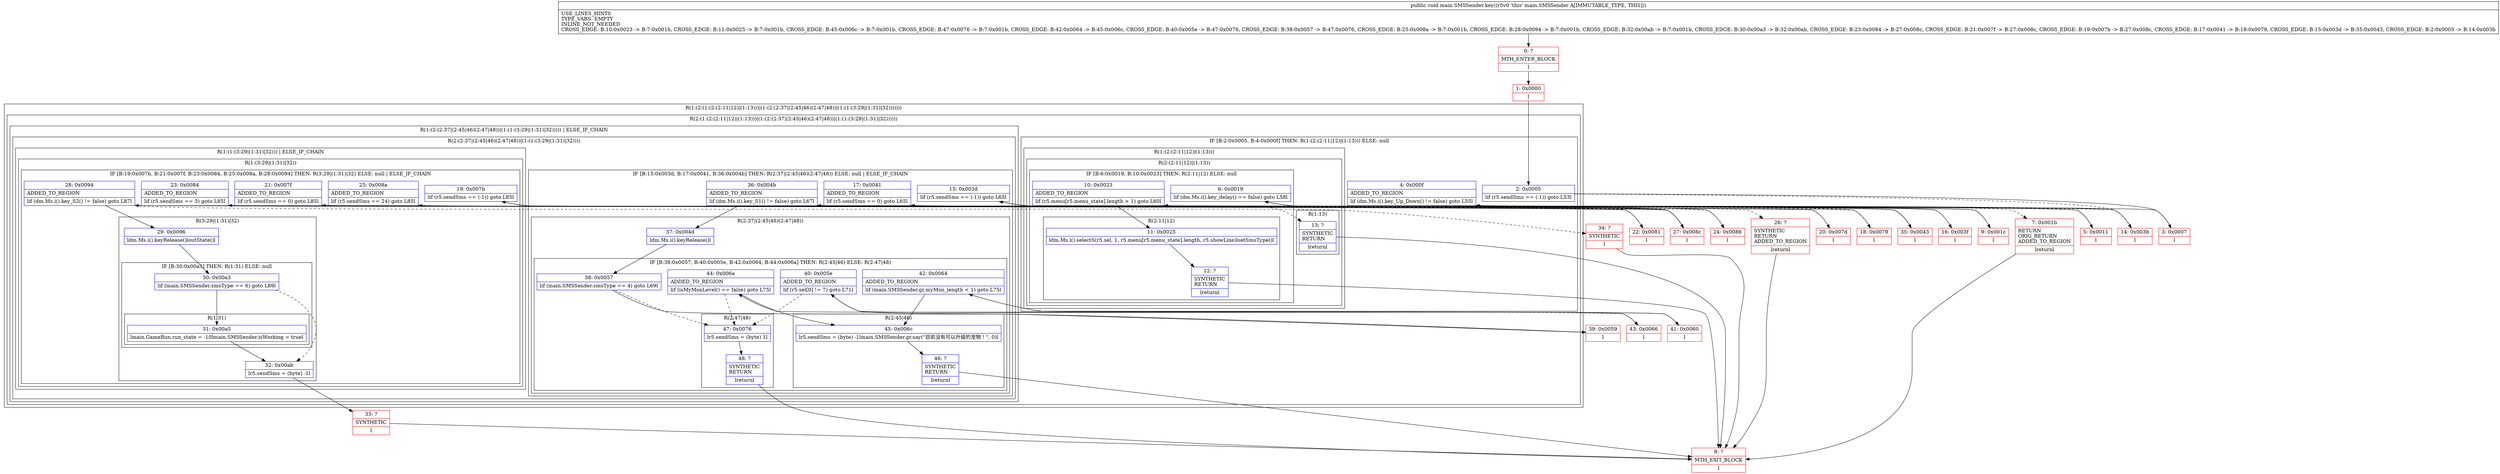 digraph "CFG formain.SMSSender.key()V" {
subgraph cluster_Region_1446340370 {
label = "R(1:(2:(1:(2:(2:11|12)|(1:13)))|(1:(2:(2:37|(2:45|46)(2:47|48))|(1:(1:(3:29|(1:31)|32)))))))";
node [shape=record,color=blue];
subgraph cluster_Region_1701752127 {
label = "R(2:(1:(2:(2:11|12)|(1:13)))|(1:(2:(2:37|(2:45|46)(2:47|48))|(1:(1:(3:29|(1:31)|32))))))";
node [shape=record,color=blue];
subgraph cluster_IfRegion_1532708506 {
label = "IF [B:2:0x0005, B:4:0x000f] THEN: R(1:(2:(2:11|12)|(1:13))) ELSE: null";
node [shape=record,color=blue];
Node_2 [shape=record,label="{2\:\ 0x0005|lif (r5.sendSms == (\-1)) goto L53l}"];
Node_4 [shape=record,label="{4\:\ 0x000f|ADDED_TO_REGION\l|lif (dm.Ms.i().key_Up_Down() != false) goto L55l}"];
subgraph cluster_Region_69243133 {
label = "R(1:(2:(2:11|12)|(1:13)))";
node [shape=record,color=blue];
subgraph cluster_Region_2035313308 {
label = "R(2:(2:11|12)|(1:13))";
node [shape=record,color=blue];
subgraph cluster_IfRegion_1774663644 {
label = "IF [B:6:0x0019, B:10:0x0023] THEN: R(2:11|12) ELSE: null";
node [shape=record,color=blue];
Node_6 [shape=record,label="{6\:\ 0x0019|lif (dm.Ms.i().key_delay() == false) goto L58l}"];
Node_10 [shape=record,label="{10\:\ 0x0023|ADDED_TO_REGION\l|lif (r5.menu[r5.menu_state].length \> 1) goto L60l}"];
subgraph cluster_Region_1755960296 {
label = "R(2:11|12)";
node [shape=record,color=blue];
Node_11 [shape=record,label="{11\:\ 0x0025|ldm.Ms.i().selectS(r5.sel, 1, r5.menu[r5.menu_state].length, r5.showLine)lsetSmsType()l}"];
Node_12 [shape=record,label="{12\:\ ?|SYNTHETIC\lRETURN\l|lreturnl}"];
}
}
subgraph cluster_Region_1745752440 {
label = "R(1:13)";
node [shape=record,color=blue];
Node_13 [shape=record,label="{13\:\ ?|SYNTHETIC\lRETURN\l|lreturnl}"];
}
}
}
}
subgraph cluster_Region_317751919 {
label = "R(1:(2:(2:37|(2:45|46)(2:47|48))|(1:(1:(3:29|(1:31)|32))))) | ELSE_IF_CHAIN\l";
node [shape=record,color=blue];
subgraph cluster_Region_1113140794 {
label = "R(2:(2:37|(2:45|46)(2:47|48))|(1:(1:(3:29|(1:31)|32))))";
node [shape=record,color=blue];
subgraph cluster_IfRegion_1690931978 {
label = "IF [B:15:0x003d, B:17:0x0041, B:36:0x004b] THEN: R(2:37|(2:45|46)(2:47|48)) ELSE: null | ELSE_IF_CHAIN\l";
node [shape=record,color=blue];
Node_15 [shape=record,label="{15\:\ 0x003d|lif (r5.sendSms == (\-1)) goto L65l}"];
Node_17 [shape=record,label="{17\:\ 0x0041|ADDED_TO_REGION\l|lif (r5.sendSms == 0) goto L65l}"];
Node_36 [shape=record,label="{36\:\ 0x004b|ADDED_TO_REGION\l|lif (dm.Ms.i().key_S1() != false) goto L67l}"];
subgraph cluster_Region_2094320442 {
label = "R(2:37|(2:45|46)(2:47|48))";
node [shape=record,color=blue];
Node_37 [shape=record,label="{37\:\ 0x004d|ldm.Ms.i().keyRelease()l}"];
subgraph cluster_IfRegion_1788988725 {
label = "IF [B:38:0x0057, B:40:0x005e, B:42:0x0064, B:44:0x006a] THEN: R(2:45|46) ELSE: R(2:47|48)";
node [shape=record,color=blue];
Node_38 [shape=record,label="{38\:\ 0x0057|lif (main.SMSSender.smsType == 4) goto L69l}"];
Node_40 [shape=record,label="{40\:\ 0x005e|ADDED_TO_REGION\l|lif (r5.sel[0] != 7) goto L71l}"];
Node_42 [shape=record,label="{42\:\ 0x0064|ADDED_TO_REGION\l|lif (main.SMSSender.gr.myMon_length \< 1) goto L75l}"];
Node_44 [shape=record,label="{44\:\ 0x006a|ADDED_TO_REGION\l|lif (isMyMonLevel() == false) goto L75l}"];
subgraph cluster_Region_1635915429 {
label = "R(2:45|46)";
node [shape=record,color=blue];
Node_45 [shape=record,label="{45\:\ 0x006c|lr5.sendSms = (byte) \-1lmain.SMSSender.gr.say(\"目前没有可以升级的宠物！\", 0)l}"];
Node_46 [shape=record,label="{46\:\ ?|SYNTHETIC\lRETURN\l|lreturnl}"];
}
subgraph cluster_Region_1241221212 {
label = "R(2:47|48)";
node [shape=record,color=blue];
Node_47 [shape=record,label="{47\:\ 0x0076|lr5.sendSms = (byte) 1l}"];
Node_48 [shape=record,label="{48\:\ ?|SYNTHETIC\lRETURN\l|lreturnl}"];
}
}
}
}
subgraph cluster_Region_321656642 {
label = "R(1:(1:(3:29|(1:31)|32))) | ELSE_IF_CHAIN\l";
node [shape=record,color=blue];
subgraph cluster_Region_2004924535 {
label = "R(1:(3:29|(1:31)|32))";
node [shape=record,color=blue];
subgraph cluster_IfRegion_113688348 {
label = "IF [B:19:0x007b, B:21:0x007f, B:23:0x0084, B:25:0x008a, B:28:0x0094] THEN: R(3:29|(1:31)|32) ELSE: null | ELSE_IF_CHAIN\l";
node [shape=record,color=blue];
Node_19 [shape=record,label="{19\:\ 0x007b|lif (r5.sendSms == (\-1)) goto L85l}"];
Node_21 [shape=record,label="{21\:\ 0x007f|ADDED_TO_REGION\l|lif (r5.sendSms == 0) goto L85l}"];
Node_23 [shape=record,label="{23\:\ 0x0084|ADDED_TO_REGION\l|lif (r5.sendSms == 3) goto L85l}"];
Node_25 [shape=record,label="{25\:\ 0x008a|ADDED_TO_REGION\l|lif (r5.sendSms == 24) goto L85l}"];
Node_28 [shape=record,label="{28\:\ 0x0094|ADDED_TO_REGION\l|lif (dm.Ms.i().key_S2() != false) goto L87l}"];
subgraph cluster_Region_334130928 {
label = "R(3:29|(1:31)|32)";
node [shape=record,color=blue];
Node_29 [shape=record,label="{29\:\ 0x0096|ldm.Ms.i().keyRelease()loutState()l}"];
subgraph cluster_IfRegion_1611656648 {
label = "IF [B:30:0x00a3] THEN: R(1:31) ELSE: null";
node [shape=record,color=blue];
Node_30 [shape=record,label="{30\:\ 0x00a3|lif (main.SMSSender.smsType == 6) goto L89l}"];
subgraph cluster_Region_306098878 {
label = "R(1:31)";
node [shape=record,color=blue];
Node_31 [shape=record,label="{31\:\ 0x00a5|lmain.GameRun.run_state = \-10lmain.SMSSender.isWorking = truel}"];
}
}
Node_32 [shape=record,label="{32\:\ 0x00ab|lr5.sendSms = (byte) \-1l}"];
}
}
}
}
}
}
}
}
Node_0 [shape=record,color=red,label="{0\:\ ?|MTH_ENTER_BLOCK\l|l}"];
Node_1 [shape=record,color=red,label="{1\:\ 0x0000|l}"];
Node_3 [shape=record,color=red,label="{3\:\ 0x0007|l}"];
Node_5 [shape=record,color=red,label="{5\:\ 0x0011|l}"];
Node_7 [shape=record,color=red,label="{7\:\ 0x001b|RETURN\lORIG_RETURN\lADDED_TO_REGION\l|lreturnl}"];
Node_8 [shape=record,color=red,label="{8\:\ ?|MTH_EXIT_BLOCK\l|l}"];
Node_9 [shape=record,color=red,label="{9\:\ 0x001c|l}"];
Node_14 [shape=record,color=red,label="{14\:\ 0x003b|l}"];
Node_16 [shape=record,color=red,label="{16\:\ 0x003f|l}"];
Node_18 [shape=record,color=red,label="{18\:\ 0x0079|l}"];
Node_20 [shape=record,color=red,label="{20\:\ 0x007d|l}"];
Node_22 [shape=record,color=red,label="{22\:\ 0x0081|l}"];
Node_24 [shape=record,color=red,label="{24\:\ 0x0086|l}"];
Node_26 [shape=record,color=red,label="{26\:\ ?|SYNTHETIC\lRETURN\lADDED_TO_REGION\l|lreturnl}"];
Node_27 [shape=record,color=red,label="{27\:\ 0x008c|l}"];
Node_33 [shape=record,color=red,label="{33\:\ ?|SYNTHETIC\l|l}"];
Node_34 [shape=record,color=red,label="{34\:\ ?|SYNTHETIC\l|l}"];
Node_35 [shape=record,color=red,label="{35\:\ 0x0043|l}"];
Node_39 [shape=record,color=red,label="{39\:\ 0x0059|l}"];
Node_41 [shape=record,color=red,label="{41\:\ 0x0060|l}"];
Node_43 [shape=record,color=red,label="{43\:\ 0x0066|l}"];
MethodNode[shape=record,label="{public void main.SMSSender.key((r5v0 'this' main.SMSSender A[IMMUTABLE_TYPE, THIS]))  | USE_LINES_HINTS\lTYPE_VARS: EMPTY\lINLINE_NOT_NEEDED\lCROSS_EDGE: B:10:0x0023 \-\> B:7:0x001b, CROSS_EDGE: B:11:0x0025 \-\> B:7:0x001b, CROSS_EDGE: B:45:0x006c \-\> B:7:0x001b, CROSS_EDGE: B:47:0x0076 \-\> B:7:0x001b, CROSS_EDGE: B:42:0x0064 \-\> B:45:0x006c, CROSS_EDGE: B:40:0x005e \-\> B:47:0x0076, CROSS_EDGE: B:38:0x0057 \-\> B:47:0x0076, CROSS_EDGE: B:25:0x008a \-\> B:7:0x001b, CROSS_EDGE: B:28:0x0094 \-\> B:7:0x001b, CROSS_EDGE: B:32:0x00ab \-\> B:7:0x001b, CROSS_EDGE: B:30:0x00a3 \-\> B:32:0x00ab, CROSS_EDGE: B:23:0x0084 \-\> B:27:0x008c, CROSS_EDGE: B:21:0x007f \-\> B:27:0x008c, CROSS_EDGE: B:19:0x007b \-\> B:27:0x008c, CROSS_EDGE: B:17:0x0041 \-\> B:18:0x0079, CROSS_EDGE: B:15:0x003d \-\> B:35:0x0043, CROSS_EDGE: B:2:0x0005 \-\> B:14:0x003b\l}"];
MethodNode -> Node_0;
Node_2 -> Node_3;
Node_2 -> Node_14[style=dashed];
Node_4 -> Node_5;
Node_4 -> Node_14[style=dashed];
Node_6 -> Node_7[style=dashed];
Node_6 -> Node_9;
Node_10 -> Node_11;
Node_10 -> Node_13[style=dashed];
Node_11 -> Node_12;
Node_12 -> Node_8;
Node_13 -> Node_8;
Node_15 -> Node_16[style=dashed];
Node_15 -> Node_35;
Node_17 -> Node_35;
Node_17 -> Node_18[style=dashed];
Node_36 -> Node_37;
Node_36 -> Node_18[style=dashed];
Node_37 -> Node_38;
Node_38 -> Node_39;
Node_38 -> Node_47[style=dashed];
Node_40 -> Node_41;
Node_40 -> Node_47[style=dashed];
Node_42 -> Node_43[style=dashed];
Node_42 -> Node_45;
Node_44 -> Node_45;
Node_44 -> Node_47[style=dashed];
Node_45 -> Node_46;
Node_46 -> Node_8;
Node_47 -> Node_48;
Node_48 -> Node_8;
Node_19 -> Node_20[style=dashed];
Node_19 -> Node_27;
Node_21 -> Node_22[style=dashed];
Node_21 -> Node_27;
Node_23 -> Node_24[style=dashed];
Node_23 -> Node_27;
Node_25 -> Node_27;
Node_25 -> Node_26[style=dashed];
Node_28 -> Node_29;
Node_28 -> Node_34[style=dashed];
Node_29 -> Node_30;
Node_30 -> Node_31;
Node_30 -> Node_32[style=dashed];
Node_31 -> Node_32;
Node_32 -> Node_33;
Node_0 -> Node_1;
Node_1 -> Node_2;
Node_3 -> Node_4;
Node_5 -> Node_6;
Node_7 -> Node_8;
Node_9 -> Node_10;
Node_14 -> Node_15;
Node_16 -> Node_17;
Node_18 -> Node_19;
Node_20 -> Node_21;
Node_22 -> Node_23;
Node_24 -> Node_25;
Node_26 -> Node_8;
Node_27 -> Node_28;
Node_33 -> Node_8;
Node_34 -> Node_8;
Node_35 -> Node_36;
Node_39 -> Node_40;
Node_41 -> Node_42;
Node_43 -> Node_44;
}

